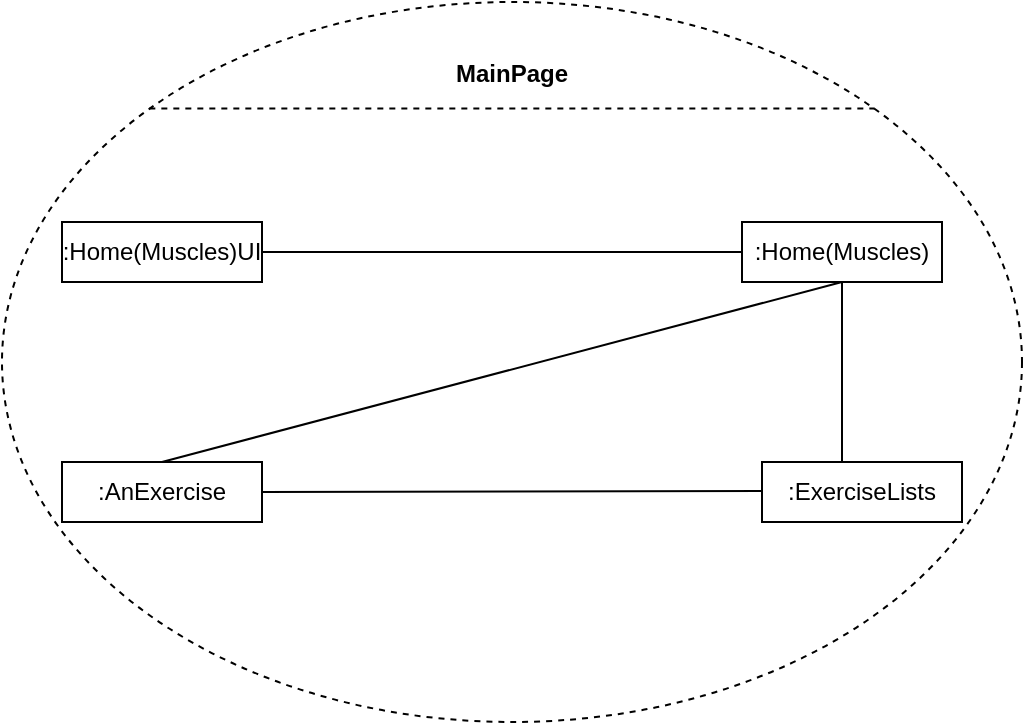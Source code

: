 <mxfile version="21.2.3" type="device">
  <diagram name="Sayfa -1" id="r25kPIL8mkLyqgO0kt2C">
    <mxGraphModel dx="569" dy="561" grid="1" gridSize="10" guides="1" tooltips="1" connect="1" arrows="1" fold="1" page="1" pageScale="1" pageWidth="827" pageHeight="1169" math="0" shadow="0">
      <root>
        <mxCell id="0" />
        <mxCell id="1" parent="0" />
        <mxCell id="PM3-faH2Po38pMncg2VG-1" value="" style="shape=ellipse;container=1;horizontal=1;horizontalStack=0;resizeParent=1;resizeParentMax=0;resizeLast=0;html=1;dashed=1;collapsible=0;" vertex="1" parent="1">
          <mxGeometry x="290" y="100" width="510" height="360" as="geometry" />
        </mxCell>
        <mxCell id="PM3-faH2Po38pMncg2VG-2" value="&lt;b&gt;MainPage&lt;/b&gt;" style="html=1;strokeColor=none;fillColor=none;align=center;verticalAlign=middle;spacingLeft=4;spacingRight=4;rotatable=0;points=[[0,0.5],[1,0.5]];resizeWidth=1;whiteSpace=wrap;" vertex="1" parent="PM3-faH2Po38pMncg2VG-1">
          <mxGeometry y="12.522" width="510" height="46.957" as="geometry" />
        </mxCell>
        <mxCell id="PM3-faH2Po38pMncg2VG-3" value="" style="line;strokeWidth=1;fillColor=none;rotatable=0;labelPosition=right;points=[];portConstraint=eastwest;dashed=1;resizeWidth=1;" vertex="1" parent="PM3-faH2Po38pMncg2VG-1">
          <mxGeometry x="73.667" y="46.957" width="362.667" height="12.522" as="geometry" />
        </mxCell>
        <mxCell id="PM3-faH2Po38pMncg2VG-4" value=":Home(Muscles)UI" style="html=1;align=center;verticalAlign=middle;rotatable=0;whiteSpace=wrap;" vertex="1" parent="PM3-faH2Po38pMncg2VG-1">
          <mxGeometry width="100" height="30" relative="1" as="geometry">
            <mxPoint x="30" y="110" as="offset" />
          </mxGeometry>
        </mxCell>
        <mxCell id="PM3-faH2Po38pMncg2VG-5" value="" style="edgeStyle=none;endArrow=none;verticalAlign=middle;labelBackgroundColor=none;endSize=12;html=1;align=left;endFill=0;spacingLeft=4;rounded=0;exitX=1;exitY=0.5;exitDx=0;exitDy=0;entryX=0;entryY=0.5;entryDx=0;entryDy=0;" edge="1" parent="PM3-faH2Po38pMncg2VG-1" source="PM3-faH2Po38pMncg2VG-4" target="PM3-faH2Po38pMncg2VG-6">
          <mxGeometry x="0.564" y="93" relative="1" as="geometry">
            <mxPoint x="315.455" y="220" as="targetPoint" />
            <mxPoint as="offset" />
          </mxGeometry>
        </mxCell>
        <mxCell id="PM3-faH2Po38pMncg2VG-6" value=":Home(Muscles)" style="html=1;align=center;verticalAlign=middle;rotatable=0;whiteSpace=wrap;" vertex="1" parent="PM3-faH2Po38pMncg2VG-1">
          <mxGeometry width="100" height="30" relative="1" as="geometry">
            <mxPoint x="370" y="110" as="offset" />
          </mxGeometry>
        </mxCell>
        <mxCell id="PM3-faH2Po38pMncg2VG-7" value=":AnExercise" style="html=1;align=center;verticalAlign=middle;rotatable=0;whiteSpace=wrap;" vertex="1" parent="PM3-faH2Po38pMncg2VG-1">
          <mxGeometry x="30" y="230" width="100" height="30" as="geometry" />
        </mxCell>
        <mxCell id="PM3-faH2Po38pMncg2VG-8" value=":ExerciseLists" style="html=1;align=center;verticalAlign=middle;rotatable=0;whiteSpace=wrap;" vertex="1" parent="PM3-faH2Po38pMncg2VG-1">
          <mxGeometry x="380" y="230" width="100" height="30" as="geometry" />
        </mxCell>
        <mxCell id="PM3-faH2Po38pMncg2VG-10" value="" style="edgeStyle=none;endArrow=none;verticalAlign=middle;labelBackgroundColor=none;endSize=12;html=1;align=left;endFill=0;spacingLeft=4;rounded=0;exitX=0.5;exitY=0;exitDx=0;exitDy=0;entryX=0.5;entryY=1;entryDx=0;entryDy=0;" edge="1" parent="PM3-faH2Po38pMncg2VG-1" source="PM3-faH2Po38pMncg2VG-7" target="PM3-faH2Po38pMncg2VG-6">
          <mxGeometry x="0.564" y="93" relative="1" as="geometry">
            <mxPoint x="170" y="135" as="sourcePoint" />
            <mxPoint x="330" y="135" as="targetPoint" />
            <mxPoint as="offset" />
          </mxGeometry>
        </mxCell>
        <mxCell id="PM3-faH2Po38pMncg2VG-12" value="" style="edgeStyle=none;endArrow=none;verticalAlign=middle;labelBackgroundColor=none;endSize=12;html=1;align=left;endFill=0;spacingLeft=4;rounded=0;exitX=0.4;exitY=0;exitDx=0;exitDy=0;entryX=0.5;entryY=1;entryDx=0;entryDy=0;exitPerimeter=0;" edge="1" parent="PM3-faH2Po38pMncg2VG-1" source="PM3-faH2Po38pMncg2VG-8" target="PM3-faH2Po38pMncg2VG-6">
          <mxGeometry x="0.564" y="93" relative="1" as="geometry">
            <mxPoint x="265" y="240" as="sourcePoint" />
            <mxPoint x="380" y="150" as="targetPoint" />
            <mxPoint as="offset" />
          </mxGeometry>
        </mxCell>
        <mxCell id="PM3-faH2Po38pMncg2VG-13" value="" style="edgeStyle=none;endArrow=none;verticalAlign=middle;labelBackgroundColor=none;endSize=12;html=1;align=left;endFill=0;spacingLeft=4;rounded=0;exitX=1;exitY=0.5;exitDx=0;exitDy=0;entryX=0;entryY=0.5;entryDx=0;entryDy=0;" edge="1" parent="PM3-faH2Po38pMncg2VG-1" source="PM3-faH2Po38pMncg2VG-7">
          <mxGeometry x="0.564" y="93" relative="1" as="geometry">
            <mxPoint x="310" y="245" as="sourcePoint" />
            <mxPoint x="380" y="244.5" as="targetPoint" />
            <mxPoint as="offset" />
          </mxGeometry>
        </mxCell>
      </root>
    </mxGraphModel>
  </diagram>
</mxfile>
